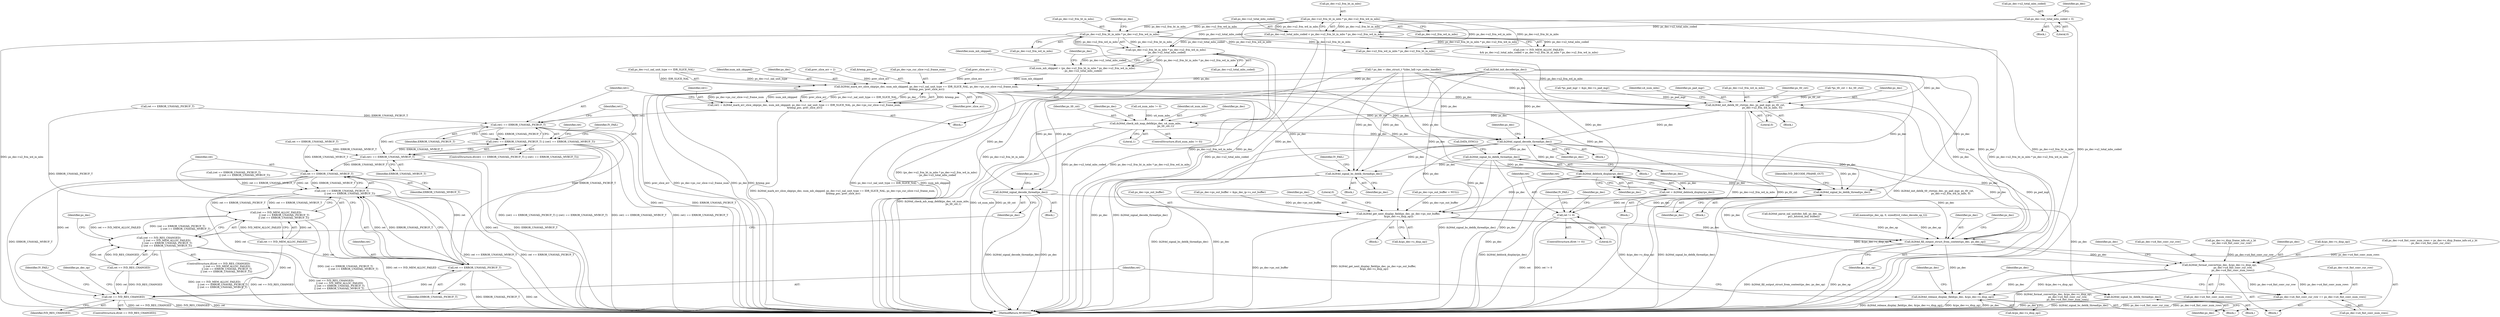 digraph "0_Android_7554755536019e439433c515eeb44e701fb3bfb2@pointer" {
"1001484" [label="(Call,(ps_dec->u2_frm_ht_in_mbs * ps_dec->u2_frm_wd_in_mbs)\n - ps_dec->u2_total_mbs_coded)"];
"1001485" [label="(Call,ps_dec->u2_frm_ht_in_mbs * ps_dec->u2_frm_wd_in_mbs)"];
"1001470" [label="(Call,ps_dec->u2_frm_ht_in_mbs * ps_dec->u2_frm_wd_in_mbs)"];
"1001466" [label="(Call,ps_dec->u2_total_mbs_coded < ps_dec->u2_frm_ht_in_mbs * ps_dec->u2_frm_wd_in_mbs)"];
"1000908" [label="(Call,ps_dec->u2_total_mbs_coded = 0)"];
"1001482" [label="(Call,num_mb_skipped = (ps_dec->u2_frm_ht_in_mbs * ps_dec->u2_frm_wd_in_mbs)\n - ps_dec->u2_total_mbs_coded)"];
"1001514" [label="(Call,ih264d_mark_err_slice_skip(ps_dec, num_mb_skipped, ps_dec->u1_nal_unit_type == IDR_SLICE_NAL, ps_dec->ps_cur_slice->u2_frame_num,\n &temp_poc, prev_slice_err))"];
"1001512" [label="(Call,ret1 = ih264d_mark_err_slice_skip(ps_dec, num_mb_skipped, ps_dec->u1_nal_unit_type == IDR_SLICE_NAL, ps_dec->ps_cur_slice->u2_frame_num,\n &temp_poc, prev_slice_err))"];
"1001532" [label="(Call,ret1 == ERROR_UNAVAIL_PICBUF_T)"];
"1001531" [label="(Call,(ret1 == ERROR_UNAVAIL_PICBUF_T) || (ret1 == ERROR_UNAVAIL_MVBUF_T))"];
"1001535" [label="(Call,ret1 == ERROR_UNAVAIL_MVBUF_T)"];
"1001554" [label="(Call,ret == ERROR_UNAVAIL_MVBUF_T)"];
"1001550" [label="(Call,(ret == ERROR_UNAVAIL_PICBUF_T)\n                    || (ret == ERROR_UNAVAIL_MVBUF_T))"];
"1001546" [label="(Call,(ret == IVD_MEM_ALLOC_FAILED)\n                     || (ret == ERROR_UNAVAIL_PICBUF_T)\n                    || (ret == ERROR_UNAVAIL_MVBUF_T))"];
"1001542" [label="(Call,(ret == IVD_RES_CHANGED)\n                     || (ret == IVD_MEM_ALLOC_FAILED)\n                     || (ret == ERROR_UNAVAIL_PICBUF_T)\n                    || (ret == ERROR_UNAVAIL_MVBUF_T))"];
"1001570" [label="(Call,ret == IVD_RES_CHANGED)"];
"1001551" [label="(Call,ret == ERROR_UNAVAIL_PICBUF_T)"];
"1001558" [label="(Call,ih264d_signal_decode_thread(ps_dec))"];
"1001567" [label="(Call,ih264d_signal_bs_deblk_thread(ps_dec))"];
"1001647" [label="(Call,ih264d_init_deblk_tfr_ctxt(ps_dec, ps_pad_mgr, ps_tfr_cxt,\n                                           ps_dec->u2_frm_wd_in_mbs, 0))"];
"1001671" [label="(Call,ih264d_check_mb_map_deblk(ps_dec, u4_num_mbs,\n                                                   ps_tfr_cxt,1))"];
"1001681" [label="(Call,ih264d_signal_decode_thread(ps_dec))"];
"1001690" [label="(Call,ih264d_signal_bs_deblk_thread(ps_dec))"];
"1001789" [label="(Call,ih264d_signal_bs_deblk_thread(ps_dec))"];
"1001845" [label="(Call,ih264d_deblock_display(ps_dec))"];
"1001843" [label="(Call,ret = ih264d_deblock_display(ps_dec))"];
"1001848" [label="(Call,ret != 0)"];
"1001967" [label="(Call,ih264d_signal_bs_deblk_thread(ps_dec))"];
"1001981" [label="(Call,ih264d_get_next_display_field(ps_dec, ps_dec->ps_out_buffer,\n &(ps_dec->s_disp_op)))"];
"1002009" [label="(Call,ih264d_fill_output_struct_from_context(ps_dec, ps_dec_op))"];
"1002040" [label="(Call,ih264d_format_convert(ps_dec, &(ps_dec->s_disp_op),\n                                  ps_dec->u4_fmt_conv_cur_row,\n                                  ps_dec->u4_fmt_conv_num_rows))"];
"1002052" [label="(Call,ps_dec->u4_fmt_conv_cur_row += ps_dec->u4_fmt_conv_num_rows)"];
"1002059" [label="(Call,ih264d_release_display_field(ps_dec, &(ps_dec->s_disp_op)))"];
"1001671" [label="(Call,ih264d_check_mb_map_deblk(ps_dec, u4_num_mbs,\n                                                   ps_tfr_cxt,1))"];
"1001686" [label="(Identifier,ps_dec)"];
"1001849" [label="(Identifier,ret)"];
"1001489" [label="(Call,ps_dec->u2_frm_wd_in_mbs)"];
"1001530" [label="(ControlStructure,if((ret1 == ERROR_UNAVAIL_PICBUF_T) || (ret1 == ERROR_UNAVAIL_MVBUF_T)))"];
"1001470" [label="(Call,ps_dec->u2_frm_ht_in_mbs * ps_dec->u2_frm_wd_in_mbs)"];
"1001689" [label="(Block,)"];
"1001552" [label="(Identifier,ret)"];
"1001585" [label="(Block,)"];
"1001969" [label="(Block,)"];
"1002052" [label="(Call,ps_dec->u4_fmt_conv_cur_row += ps_dec->u4_fmt_conv_num_rows)"];
"1000324" [label="(Call,ps_dec->ps_out_buffer = &ps_dec_ip->s_out_buffer)"];
"1001982" [label="(Identifier,ps_dec)"];
"1000912" [label="(Literal,0)"];
"1002026" [label="(Block,)"];
"1001576" [label="(Identifier,ps_dec_op)"];
"1001286" [label="(Call,ih264d_parse_nal_unit(dec_hdl, ps_dec_op,\n                              pu1_bitstrm_buf, buflen))"];
"1001320" [label="(Call,(ret == ERROR_UNAVAIL_PICBUF_T)\n                            || (ret == ERROR_UNAVAIL_MVBUF_T))"];
"1001544" [label="(Identifier,ret)"];
"1001857" [label="(Identifier,ps_dec)"];
"1001973" [label="(Identifier,IVD_DECODE_FRAME_OUT)"];
"1001967" [label="(Call,ih264d_signal_bs_deblk_thread(ps_dec))"];
"1001992" [label="(Literal,0)"];
"1001968" [label="(Identifier,ps_dec)"];
"1002046" [label="(Call,ps_dec->u4_fmt_conv_cur_row)"];
"1002031" [label="(Call,ps_dec->s_disp_frame_info.u4_y_ht\n - ps_dec->u4_fmt_conv_cur_row)"];
"1001558" [label="(Call,ih264d_signal_decode_thread(ps_dec))"];
"1001542" [label="(Call,(ret == IVD_RES_CHANGED)\n                     || (ret == IVD_MEM_ALLOC_FAILED)\n                     || (ret == ERROR_UNAVAIL_PICBUF_T)\n                    || (ret == ERROR_UNAVAIL_MVBUF_T))"];
"1001492" [label="(Call,ps_dec->u2_total_mbs_coded)"];
"1002060" [label="(Identifier,ps_dec)"];
"1001546" [label="(Call,(ret == IVD_MEM_ALLOC_FAILED)\n                     || (ret == ERROR_UNAVAIL_PICBUF_T)\n                    || (ret == ERROR_UNAVAIL_MVBUF_T))"];
"1001563" [label="(Identifier,ps_dec)"];
"1001678" [label="(Identifier,ps_dec)"];
"1001618" [label="(Call,*ps_tfr_cxt = &s_tfr_ctxt)"];
"1001540" [label="(Identifier,IV_FAIL)"];
"1001647" [label="(Call,ih264d_init_deblk_tfr_ctxt(ps_dec, ps_pad_mgr, ps_tfr_cxt,\n                                           ps_dec->u2_frm_wd_in_mbs, 0))"];
"1001648" [label="(Identifier,ps_dec)"];
"1001623" [label="(Call,*ps_pad_mgr = &ps_dec->s_pad_mgr)"];
"1001790" [label="(Identifier,ps_dec)"];
"1002056" [label="(Call,ps_dec->u4_fmt_conv_num_rows)"];
"1001483" [label="(Identifier,num_mb_skipped)"];
"1001570" [label="(Call,ret == IVD_RES_CHANGED)"];
"1001667" [label="(ControlStructure,if(u4_num_mbs != 0))"];
"1001675" [label="(Literal,1)"];
"1001515" [label="(Identifier,ps_dec)"];
"1001846" [label="(Identifier,ps_dec)"];
"1001556" [label="(Identifier,ERROR_UNAVAIL_MVBUF_T)"];
"1001568" [label="(Identifier,ps_dec)"];
"1001550" [label="(Call,(ret == ERROR_UNAVAIL_PICBUF_T)\n                    || (ret == ERROR_UNAVAIL_MVBUF_T))"];
"1001656" [label="(Identifier,u4_num_mbs)"];
"1001541" [label="(ControlStructure,if((ret == IVD_RES_CHANGED)\n                     || (ret == IVD_MEM_ALLOC_FAILED)\n                     || (ret == ERROR_UNAVAIL_PICBUF_T)\n                    || (ret == ERROR_UNAVAIL_MVBUF_T)))"];
"1002069" [label="(Identifier,ps_dec)"];
"1001321" [label="(Call,ret == ERROR_UNAVAIL_PICBUF_T)"];
"1001567" [label="(Call,ih264d_signal_bs_deblk_thread(ps_dec))"];
"1001690" [label="(Call,ih264d_signal_bs_deblk_thread(ps_dec))"];
"1001845" [label="(Call,ih264d_deblock_display(ps_dec))"];
"1001485" [label="(Call,ps_dec->u2_frm_ht_in_mbs * ps_dec->u2_frm_wd_in_mbs)"];
"1001980" [label="(Block,)"];
"1001537" [label="(Identifier,ERROR_UNAVAIL_MVBUF_T)"];
"1002040" [label="(Call,ih264d_format_convert(ps_dec, &(ps_dec->s_disp_op),\n                                  ps_dec->u4_fmt_conv_cur_row,\n                                  ps_dec->u4_fmt_conv_num_rows))"];
"1001788" [label="(Block,)"];
"1001583" [label="(Identifier,ps_dec)"];
"1000311" [label="(Call,ps_dec->ps_out_buffer = NULL)"];
"1001474" [label="(Call,ps_dec->u2_frm_wd_in_mbs)"];
"1001649" [label="(Identifier,ps_pad_mgr)"];
"1001513" [label="(Identifier,ret1)"];
"1001674" [label="(Identifier,ps_tfr_cxt)"];
"1001512" [label="(Call,ret1 = ih264d_mark_err_slice_skip(ps_dec, num_mb_skipped, ps_dec->u1_nal_unit_type == IDR_SLICE_NAL, ps_dec->ps_cur_slice->u2_frame_num,\n &temp_poc, prev_slice_err))"];
"1001654" [label="(Literal,0)"];
"1001509" [label="(Call,prev_slice_err = 2)"];
"1001651" [label="(Call,ps_dec->u2_frm_wd_in_mbs)"];
"1002041" [label="(Identifier,ps_dec)"];
"1001466" [label="(Call,ps_dec->u2_total_mbs_coded < ps_dec->u2_frm_ht_in_mbs * ps_dec->u2_frm_wd_in_mbs)"];
"1001535" [label="(Call,ret1 == ERROR_UNAVAIL_MVBUF_T)"];
"1001527" [label="(Call,&temp_poc)"];
"1001533" [label="(Identifier,ret1)"];
"1001682" [label="(Identifier,ps_dec)"];
"1001522" [label="(Call,ps_dec->ps_cur_slice->u2_frame_num)"];
"1001850" [label="(Literal,0)"];
"1001505" [label="(Call,prev_slice_err = 1)"];
"1002049" [label="(Call,ps_dec->u4_fmt_conv_num_rows)"];
"1001681" [label="(Call,ih264d_signal_decode_thread(ps_dec))"];
"1000151" [label="(Block,)"];
"1001847" [label="(ControlStructure,if(ret != 0))"];
"1001498" [label="(Identifier,ps_dec)"];
"1001557" [label="(Block,)"];
"1001691" [label="(Identifier,ps_dec)"];
"1001477" [label="(Block,)"];
"1000909" [label="(Call,ps_dec->u2_total_mbs_coded)"];
"1001650" [label="(Identifier,ps_tfr_cxt)"];
"1002042" [label="(Call,&(ps_dec->s_disp_op))"];
"1001547" [label="(Call,ret == IVD_MEM_ALLOC_FAILED)"];
"1001486" [label="(Call,ps_dec->u2_frm_ht_in_mbs)"];
"1002053" [label="(Call,ps_dec->u4_fmt_conv_cur_row)"];
"1002027" [label="(Call,ps_dec->u4_fmt_conv_num_rows = ps_dec->s_disp_frame_info.u4_y_ht\n - ps_dec->u4_fmt_conv_cur_row)"];
"1001848" [label="(Call,ret != 0)"];
"1002011" [label="(Identifier,ps_dec_op)"];
"1000227" [label="(Call,memset(ps_dec_op, 0, sizeof(ivd_video_decode_op_t)))"];
"1001569" [label="(ControlStructure,if(ret == IVD_RES_CHANGED))"];
"1001983" [label="(Call,ps_dec->ps_out_buffer)"];
"1001672" [label="(Identifier,ps_dec)"];
"1002129" [label="(MethodReturn,WORD32)"];
"1001467" [label="(Call,ps_dec->u2_total_mbs_coded)"];
"1001981" [label="(Call,ih264d_get_next_display_field(ps_dec, ps_dec->ps_out_buffer,\n &(ps_dec->s_disp_op)))"];
"1001532" [label="(Call,ret1 == ERROR_UNAVAIL_PICBUF_T)"];
"1001559" [label="(Identifier,ps_dec)"];
"1001324" [label="(Call,ret == ERROR_UNAVAIL_MVBUF_T)"];
"1001536" [label="(Identifier,ret1)"];
"1002010" [label="(Identifier,ps_dec)"];
"1001482" [label="(Call,num_mb_skipped = (ps_dec->u2_frm_ht_in_mbs * ps_dec->u2_frm_wd_in_mbs)\n - ps_dec->u2_total_mbs_coded)"];
"1001534" [label="(Identifier,ERROR_UNAVAIL_PICBUF_T)"];
"1001517" [label="(Call,ps_dec->u1_nal_unit_type == IDR_SLICE_NAL)"];
"1001566" [label="(Block,)"];
"1001789" [label="(Call,ih264d_signal_bs_deblk_thread(ps_dec))"];
"1000908" [label="(Call,ps_dec->u2_total_mbs_coded = 0)"];
"1001613" [label="(Block,)"];
"1001986" [label="(Call,&(ps_dec->s_disp_op))"];
"1002061" [label="(Call,&(ps_dec->s_disp_op))"];
"1001843" [label="(Call,ret = ih264d_deblock_display(ps_dec))"];
"1002015" [label="(Identifier,ps_dec)"];
"1001692" [label="(Call,DATA_SYNC())"];
"1001668" [label="(Call,u4_num_mbs != 0)"];
"1001580" [label="(Identifier,IV_FAIL)"];
"1002054" [label="(Identifier,ps_dec)"];
"1001842" [label="(Block,)"];
"1001673" [label="(Identifier,u4_num_mbs)"];
"1001792" [label="(Identifier,IV_FAIL)"];
"1002059" [label="(Call,ih264d_release_display_field(ps_dec, &(ps_dec->s_disp_op)))"];
"1001853" [label="(Identifier,IV_FAIL)"];
"1001514" [label="(Call,ih264d_mark_err_slice_skip(ps_dec, num_mb_skipped, ps_dec->u1_nal_unit_type == IDR_SLICE_NAL, ps_dec->ps_cur_slice->u2_frame_num,\n &temp_poc, prev_slice_err))"];
"1001529" [label="(Identifier,prev_slice_err)"];
"1001844" [label="(Identifier,ret)"];
"1001554" [label="(Call,ret == ERROR_UNAVAIL_MVBUF_T)"];
"1001632" [label="(Call,ps_dec->u2_frm_wd_in_mbs * ps_dec->u2_frm_ht_in_mbs)"];
"1001551" [label="(Call,ret == ERROR_UNAVAIL_PICBUF_T)"];
"1000153" [label="(Call,* ps_dec = (dec_struct_t *)(dec_hdl->pv_codec_handle))"];
"1001543" [label="(Call,ret == IVD_RES_CHANGED)"];
"1001555" [label="(Identifier,ret)"];
"1001516" [label="(Identifier,num_mb_skipped)"];
"1001571" [label="(Identifier,ret)"];
"1001471" [label="(Call,ps_dec->u2_frm_ht_in_mbs)"];
"1001462" [label="(Call,(ret != IVD_MEM_ALLOC_FAILED)\n && ps_dec->u2_total_mbs_coded < ps_dec->u2_frm_ht_in_mbs * ps_dec->u2_frm_wd_in_mbs)"];
"1001493" [label="(Identifier,ps_dec)"];
"1000915" [label="(Identifier,ps_dec)"];
"1000896" [label="(Call,ih264d_init_decoder(ps_dec))"];
"1001484" [label="(Call,(ps_dec->u2_frm_ht_in_mbs * ps_dec->u2_frm_wd_in_mbs)\n - ps_dec->u2_total_mbs_coded)"];
"1001553" [label="(Identifier,ERROR_UNAVAIL_PICBUF_T)"];
"1002009" [label="(Call,ih264d_fill_output_struct_from_context(ps_dec, ps_dec_op))"];
"1001966" [label="(Block,)"];
"1001531" [label="(Call,(ret1 == ERROR_UNAVAIL_PICBUF_T) || (ret1 == ERROR_UNAVAIL_MVBUF_T))"];
"1001572" [label="(Identifier,IVD_RES_CHANGED)"];
"1001484" -> "1001482"  [label="AST: "];
"1001484" -> "1001492"  [label="CFG: "];
"1001485" -> "1001484"  [label="AST: "];
"1001492" -> "1001484"  [label="AST: "];
"1001482" -> "1001484"  [label="CFG: "];
"1001484" -> "1002129"  [label="DDG: ps_dec->u2_total_mbs_coded"];
"1001484" -> "1002129"  [label="DDG: ps_dec->u2_frm_ht_in_mbs * ps_dec->u2_frm_wd_in_mbs"];
"1001484" -> "1001482"  [label="DDG: ps_dec->u2_frm_ht_in_mbs * ps_dec->u2_frm_wd_in_mbs"];
"1001484" -> "1001482"  [label="DDG: ps_dec->u2_total_mbs_coded"];
"1001485" -> "1001484"  [label="DDG: ps_dec->u2_frm_ht_in_mbs"];
"1001485" -> "1001484"  [label="DDG: ps_dec->u2_frm_wd_in_mbs"];
"1001466" -> "1001484"  [label="DDG: ps_dec->u2_total_mbs_coded"];
"1000908" -> "1001484"  [label="DDG: ps_dec->u2_total_mbs_coded"];
"1001485" -> "1001489"  [label="CFG: "];
"1001486" -> "1001485"  [label="AST: "];
"1001489" -> "1001485"  [label="AST: "];
"1001493" -> "1001485"  [label="CFG: "];
"1001485" -> "1002129"  [label="DDG: ps_dec->u2_frm_ht_in_mbs"];
"1001485" -> "1002129"  [label="DDG: ps_dec->u2_frm_wd_in_mbs"];
"1001470" -> "1001485"  [label="DDG: ps_dec->u2_frm_ht_in_mbs"];
"1001470" -> "1001485"  [label="DDG: ps_dec->u2_frm_wd_in_mbs"];
"1001485" -> "1001632"  [label="DDG: ps_dec->u2_frm_wd_in_mbs"];
"1001485" -> "1001632"  [label="DDG: ps_dec->u2_frm_ht_in_mbs"];
"1001470" -> "1001466"  [label="AST: "];
"1001470" -> "1001474"  [label="CFG: "];
"1001471" -> "1001470"  [label="AST: "];
"1001474" -> "1001470"  [label="AST: "];
"1001466" -> "1001470"  [label="CFG: "];
"1001470" -> "1002129"  [label="DDG: ps_dec->u2_frm_wd_in_mbs"];
"1001470" -> "1002129"  [label="DDG: ps_dec->u2_frm_ht_in_mbs"];
"1001470" -> "1001466"  [label="DDG: ps_dec->u2_frm_ht_in_mbs"];
"1001470" -> "1001466"  [label="DDG: ps_dec->u2_frm_wd_in_mbs"];
"1001470" -> "1001632"  [label="DDG: ps_dec->u2_frm_wd_in_mbs"];
"1001470" -> "1001632"  [label="DDG: ps_dec->u2_frm_ht_in_mbs"];
"1001466" -> "1001462"  [label="AST: "];
"1001467" -> "1001466"  [label="AST: "];
"1001462" -> "1001466"  [label="CFG: "];
"1001466" -> "1002129"  [label="DDG: ps_dec->u2_total_mbs_coded"];
"1001466" -> "1002129"  [label="DDG: ps_dec->u2_frm_ht_in_mbs * ps_dec->u2_frm_wd_in_mbs"];
"1001466" -> "1001462"  [label="DDG: ps_dec->u2_total_mbs_coded"];
"1001466" -> "1001462"  [label="DDG: ps_dec->u2_frm_ht_in_mbs * ps_dec->u2_frm_wd_in_mbs"];
"1000908" -> "1001466"  [label="DDG: ps_dec->u2_total_mbs_coded"];
"1000908" -> "1000151"  [label="AST: "];
"1000908" -> "1000912"  [label="CFG: "];
"1000909" -> "1000908"  [label="AST: "];
"1000912" -> "1000908"  [label="AST: "];
"1000915" -> "1000908"  [label="CFG: "];
"1000908" -> "1002129"  [label="DDG: ps_dec->u2_total_mbs_coded"];
"1001482" -> "1001477"  [label="AST: "];
"1001483" -> "1001482"  [label="AST: "];
"1001498" -> "1001482"  [label="CFG: "];
"1001482" -> "1002129"  [label="DDG: (ps_dec->u2_frm_ht_in_mbs * ps_dec->u2_frm_wd_in_mbs)\n - ps_dec->u2_total_mbs_coded"];
"1001482" -> "1001514"  [label="DDG: num_mb_skipped"];
"1001514" -> "1001512"  [label="AST: "];
"1001514" -> "1001529"  [label="CFG: "];
"1001515" -> "1001514"  [label="AST: "];
"1001516" -> "1001514"  [label="AST: "];
"1001517" -> "1001514"  [label="AST: "];
"1001522" -> "1001514"  [label="AST: "];
"1001527" -> "1001514"  [label="AST: "];
"1001529" -> "1001514"  [label="AST: "];
"1001512" -> "1001514"  [label="CFG: "];
"1001514" -> "1002129"  [label="DDG: ps_dec->u1_nal_unit_type == IDR_SLICE_NAL"];
"1001514" -> "1002129"  [label="DDG: num_mb_skipped"];
"1001514" -> "1002129"  [label="DDG: prev_slice_err"];
"1001514" -> "1002129"  [label="DDG: ps_dec->ps_cur_slice->u2_frame_num"];
"1001514" -> "1002129"  [label="DDG: ps_dec"];
"1001514" -> "1002129"  [label="DDG: &temp_poc"];
"1001514" -> "1001512"  [label="DDG: &temp_poc"];
"1001514" -> "1001512"  [label="DDG: ps_dec->ps_cur_slice->u2_frame_num"];
"1001514" -> "1001512"  [label="DDG: num_mb_skipped"];
"1001514" -> "1001512"  [label="DDG: prev_slice_err"];
"1001514" -> "1001512"  [label="DDG: ps_dec->u1_nal_unit_type == IDR_SLICE_NAL"];
"1001514" -> "1001512"  [label="DDG: ps_dec"];
"1000896" -> "1001514"  [label="DDG: ps_dec"];
"1000153" -> "1001514"  [label="DDG: ps_dec"];
"1001517" -> "1001514"  [label="DDG: ps_dec->u1_nal_unit_type"];
"1001517" -> "1001514"  [label="DDG: IDR_SLICE_NAL"];
"1001505" -> "1001514"  [label="DDG: prev_slice_err"];
"1001509" -> "1001514"  [label="DDG: prev_slice_err"];
"1001514" -> "1001558"  [label="DDG: ps_dec"];
"1001514" -> "1001647"  [label="DDG: ps_dec"];
"1001514" -> "1001681"  [label="DDG: ps_dec"];
"1001514" -> "1001789"  [label="DDG: ps_dec"];
"1001514" -> "1001845"  [label="DDG: ps_dec"];
"1001514" -> "1001967"  [label="DDG: ps_dec"];
"1001514" -> "1001981"  [label="DDG: ps_dec"];
"1001514" -> "1002009"  [label="DDG: ps_dec"];
"1001512" -> "1001477"  [label="AST: "];
"1001513" -> "1001512"  [label="AST: "];
"1001533" -> "1001512"  [label="CFG: "];
"1001512" -> "1002129"  [label="DDG: ih264d_mark_err_slice_skip(ps_dec, num_mb_skipped, ps_dec->u1_nal_unit_type == IDR_SLICE_NAL, ps_dec->ps_cur_slice->u2_frame_num,\n &temp_poc, prev_slice_err)"];
"1001512" -> "1001532"  [label="DDG: ret1"];
"1001532" -> "1001531"  [label="AST: "];
"1001532" -> "1001534"  [label="CFG: "];
"1001533" -> "1001532"  [label="AST: "];
"1001534" -> "1001532"  [label="AST: "];
"1001536" -> "1001532"  [label="CFG: "];
"1001531" -> "1001532"  [label="CFG: "];
"1001532" -> "1002129"  [label="DDG: ERROR_UNAVAIL_PICBUF_T"];
"1001532" -> "1002129"  [label="DDG: ret1"];
"1001532" -> "1001531"  [label="DDG: ret1"];
"1001532" -> "1001531"  [label="DDG: ERROR_UNAVAIL_PICBUF_T"];
"1001321" -> "1001532"  [label="DDG: ERROR_UNAVAIL_PICBUF_T"];
"1001532" -> "1001535"  [label="DDG: ret1"];
"1001532" -> "1001551"  [label="DDG: ERROR_UNAVAIL_PICBUF_T"];
"1001531" -> "1001530"  [label="AST: "];
"1001531" -> "1001535"  [label="CFG: "];
"1001535" -> "1001531"  [label="AST: "];
"1001540" -> "1001531"  [label="CFG: "];
"1001544" -> "1001531"  [label="CFG: "];
"1001531" -> "1002129"  [label="DDG: (ret1 == ERROR_UNAVAIL_PICBUF_T) || (ret1 == ERROR_UNAVAIL_MVBUF_T)"];
"1001531" -> "1002129"  [label="DDG: ret1 == ERROR_UNAVAIL_MVBUF_T"];
"1001531" -> "1002129"  [label="DDG: ret1 == ERROR_UNAVAIL_PICBUF_T"];
"1001535" -> "1001531"  [label="DDG: ret1"];
"1001535" -> "1001531"  [label="DDG: ERROR_UNAVAIL_MVBUF_T"];
"1001535" -> "1001537"  [label="CFG: "];
"1001536" -> "1001535"  [label="AST: "];
"1001537" -> "1001535"  [label="AST: "];
"1001535" -> "1002129"  [label="DDG: ERROR_UNAVAIL_MVBUF_T"];
"1001535" -> "1002129"  [label="DDG: ret1"];
"1001324" -> "1001535"  [label="DDG: ERROR_UNAVAIL_MVBUF_T"];
"1001535" -> "1001554"  [label="DDG: ERROR_UNAVAIL_MVBUF_T"];
"1001554" -> "1001550"  [label="AST: "];
"1001554" -> "1001556"  [label="CFG: "];
"1001555" -> "1001554"  [label="AST: "];
"1001556" -> "1001554"  [label="AST: "];
"1001550" -> "1001554"  [label="CFG: "];
"1001554" -> "1002129"  [label="DDG: ERROR_UNAVAIL_MVBUF_T"];
"1001554" -> "1002129"  [label="DDG: ret"];
"1001554" -> "1001550"  [label="DDG: ret"];
"1001554" -> "1001550"  [label="DDG: ERROR_UNAVAIL_MVBUF_T"];
"1001551" -> "1001554"  [label="DDG: ret"];
"1001324" -> "1001554"  [label="DDG: ERROR_UNAVAIL_MVBUF_T"];
"1001554" -> "1001570"  [label="DDG: ret"];
"1001550" -> "1001546"  [label="AST: "];
"1001550" -> "1001551"  [label="CFG: "];
"1001551" -> "1001550"  [label="AST: "];
"1001546" -> "1001550"  [label="CFG: "];
"1001550" -> "1002129"  [label="DDG: ret == ERROR_UNAVAIL_PICBUF_T"];
"1001550" -> "1002129"  [label="DDG: ret == ERROR_UNAVAIL_MVBUF_T"];
"1001550" -> "1001546"  [label="DDG: ret == ERROR_UNAVAIL_PICBUF_T"];
"1001550" -> "1001546"  [label="DDG: ret == ERROR_UNAVAIL_MVBUF_T"];
"1001551" -> "1001550"  [label="DDG: ret"];
"1001551" -> "1001550"  [label="DDG: ERROR_UNAVAIL_PICBUF_T"];
"1001320" -> "1001550"  [label="DDG: ret == ERROR_UNAVAIL_MVBUF_T"];
"1001546" -> "1001542"  [label="AST: "];
"1001546" -> "1001547"  [label="CFG: "];
"1001547" -> "1001546"  [label="AST: "];
"1001542" -> "1001546"  [label="CFG: "];
"1001546" -> "1002129"  [label="DDG: ret == IVD_MEM_ALLOC_FAILED"];
"1001546" -> "1002129"  [label="DDG: (ret == ERROR_UNAVAIL_PICBUF_T)\n                    || (ret == ERROR_UNAVAIL_MVBUF_T)"];
"1001546" -> "1001542"  [label="DDG: ret == IVD_MEM_ALLOC_FAILED"];
"1001546" -> "1001542"  [label="DDG: (ret == ERROR_UNAVAIL_PICBUF_T)\n                    || (ret == ERROR_UNAVAIL_MVBUF_T)"];
"1001547" -> "1001546"  [label="DDG: ret"];
"1001547" -> "1001546"  [label="DDG: IVD_MEM_ALLOC_FAILED"];
"1001542" -> "1001541"  [label="AST: "];
"1001542" -> "1001543"  [label="CFG: "];
"1001543" -> "1001542"  [label="AST: "];
"1001559" -> "1001542"  [label="CFG: "];
"1001583" -> "1001542"  [label="CFG: "];
"1001542" -> "1002129"  [label="DDG: ret == IVD_RES_CHANGED"];
"1001542" -> "1002129"  [label="DDG: (ret == IVD_RES_CHANGED)\n                     || (ret == IVD_MEM_ALLOC_FAILED)\n                     || (ret == ERROR_UNAVAIL_PICBUF_T)\n                    || (ret == ERROR_UNAVAIL_MVBUF_T)"];
"1001542" -> "1002129"  [label="DDG: (ret == IVD_MEM_ALLOC_FAILED)\n                     || (ret == ERROR_UNAVAIL_PICBUF_T)\n                    || (ret == ERROR_UNAVAIL_MVBUF_T)"];
"1001543" -> "1001542"  [label="DDG: ret"];
"1001543" -> "1001542"  [label="DDG: IVD_RES_CHANGED"];
"1001570" -> "1001569"  [label="AST: "];
"1001570" -> "1001572"  [label="CFG: "];
"1001571" -> "1001570"  [label="AST: "];
"1001572" -> "1001570"  [label="AST: "];
"1001576" -> "1001570"  [label="CFG: "];
"1001580" -> "1001570"  [label="CFG: "];
"1001570" -> "1002129"  [label="DDG: IVD_RES_CHANGED"];
"1001570" -> "1002129"  [label="DDG: ret"];
"1001570" -> "1002129"  [label="DDG: ret == IVD_RES_CHANGED"];
"1001543" -> "1001570"  [label="DDG: ret"];
"1001543" -> "1001570"  [label="DDG: IVD_RES_CHANGED"];
"1001547" -> "1001570"  [label="DDG: ret"];
"1001551" -> "1001570"  [label="DDG: ret"];
"1001551" -> "1001553"  [label="CFG: "];
"1001552" -> "1001551"  [label="AST: "];
"1001553" -> "1001551"  [label="AST: "];
"1001555" -> "1001551"  [label="CFG: "];
"1001551" -> "1002129"  [label="DDG: ERROR_UNAVAIL_PICBUF_T"];
"1001551" -> "1002129"  [label="DDG: ret"];
"1001547" -> "1001551"  [label="DDG: ret"];
"1001321" -> "1001551"  [label="DDG: ERROR_UNAVAIL_PICBUF_T"];
"1001558" -> "1001557"  [label="AST: "];
"1001558" -> "1001559"  [label="CFG: "];
"1001559" -> "1001558"  [label="AST: "];
"1001563" -> "1001558"  [label="CFG: "];
"1001558" -> "1002129"  [label="DDG: ih264d_signal_decode_thread(ps_dec)"];
"1001558" -> "1002129"  [label="DDG: ps_dec"];
"1000896" -> "1001558"  [label="DDG: ps_dec"];
"1000153" -> "1001558"  [label="DDG: ps_dec"];
"1001558" -> "1001567"  [label="DDG: ps_dec"];
"1001567" -> "1001566"  [label="AST: "];
"1001567" -> "1001568"  [label="CFG: "];
"1001568" -> "1001567"  [label="AST: "];
"1001571" -> "1001567"  [label="CFG: "];
"1001567" -> "1002129"  [label="DDG: ih264d_signal_bs_deblk_thread(ps_dec)"];
"1001567" -> "1002129"  [label="DDG: ps_dec"];
"1001647" -> "1001613"  [label="AST: "];
"1001647" -> "1001654"  [label="CFG: "];
"1001648" -> "1001647"  [label="AST: "];
"1001649" -> "1001647"  [label="AST: "];
"1001650" -> "1001647"  [label="AST: "];
"1001651" -> "1001647"  [label="AST: "];
"1001654" -> "1001647"  [label="AST: "];
"1001656" -> "1001647"  [label="CFG: "];
"1001647" -> "1002129"  [label="DDG: ps_pad_mgr"];
"1001647" -> "1002129"  [label="DDG: ps_dec->u2_frm_wd_in_mbs"];
"1001647" -> "1002129"  [label="DDG: ps_tfr_cxt"];
"1001647" -> "1002129"  [label="DDG: ih264d_init_deblk_tfr_ctxt(ps_dec, ps_pad_mgr, ps_tfr_cxt,\n                                           ps_dec->u2_frm_wd_in_mbs, 0)"];
"1000896" -> "1001647"  [label="DDG: ps_dec"];
"1000153" -> "1001647"  [label="DDG: ps_dec"];
"1001623" -> "1001647"  [label="DDG: ps_pad_mgr"];
"1001618" -> "1001647"  [label="DDG: ps_tfr_cxt"];
"1001632" -> "1001647"  [label="DDG: ps_dec->u2_frm_wd_in_mbs"];
"1001647" -> "1001671"  [label="DDG: ps_dec"];
"1001647" -> "1001671"  [label="DDG: ps_tfr_cxt"];
"1001647" -> "1001681"  [label="DDG: ps_dec"];
"1001671" -> "1001667"  [label="AST: "];
"1001671" -> "1001675"  [label="CFG: "];
"1001672" -> "1001671"  [label="AST: "];
"1001673" -> "1001671"  [label="AST: "];
"1001674" -> "1001671"  [label="AST: "];
"1001675" -> "1001671"  [label="AST: "];
"1001678" -> "1001671"  [label="CFG: "];
"1001671" -> "1002129"  [label="DDG: u4_num_mbs"];
"1001671" -> "1002129"  [label="DDG: ps_tfr_cxt"];
"1001671" -> "1002129"  [label="DDG: ih264d_check_mb_map_deblk(ps_dec, u4_num_mbs,\n                                                   ps_tfr_cxt,1)"];
"1001668" -> "1001671"  [label="DDG: u4_num_mbs"];
"1001671" -> "1001681"  [label="DDG: ps_dec"];
"1001681" -> "1001585"  [label="AST: "];
"1001681" -> "1001682"  [label="CFG: "];
"1001682" -> "1001681"  [label="AST: "];
"1001686" -> "1001681"  [label="CFG: "];
"1001681" -> "1002129"  [label="DDG: ps_dec"];
"1001681" -> "1002129"  [label="DDG: ih264d_signal_decode_thread(ps_dec)"];
"1000896" -> "1001681"  [label="DDG: ps_dec"];
"1000153" -> "1001681"  [label="DDG: ps_dec"];
"1001681" -> "1001690"  [label="DDG: ps_dec"];
"1001681" -> "1001789"  [label="DDG: ps_dec"];
"1001681" -> "1001845"  [label="DDG: ps_dec"];
"1001681" -> "1001967"  [label="DDG: ps_dec"];
"1001681" -> "1001981"  [label="DDG: ps_dec"];
"1001681" -> "1002009"  [label="DDG: ps_dec"];
"1001690" -> "1001689"  [label="AST: "];
"1001690" -> "1001691"  [label="CFG: "];
"1001691" -> "1001690"  [label="AST: "];
"1001692" -> "1001690"  [label="CFG: "];
"1001690" -> "1002129"  [label="DDG: ps_dec"];
"1001690" -> "1002129"  [label="DDG: ih264d_signal_bs_deblk_thread(ps_dec)"];
"1001690" -> "1001789"  [label="DDG: ps_dec"];
"1001690" -> "1001845"  [label="DDG: ps_dec"];
"1001690" -> "1001967"  [label="DDG: ps_dec"];
"1001690" -> "1001981"  [label="DDG: ps_dec"];
"1001690" -> "1002009"  [label="DDG: ps_dec"];
"1001789" -> "1001788"  [label="AST: "];
"1001789" -> "1001790"  [label="CFG: "];
"1001790" -> "1001789"  [label="AST: "];
"1001792" -> "1001789"  [label="CFG: "];
"1001789" -> "1002129"  [label="DDG: ps_dec"];
"1001789" -> "1002129"  [label="DDG: ih264d_signal_bs_deblk_thread(ps_dec)"];
"1000896" -> "1001789"  [label="DDG: ps_dec"];
"1000153" -> "1001789"  [label="DDG: ps_dec"];
"1001845" -> "1001843"  [label="AST: "];
"1001845" -> "1001846"  [label="CFG: "];
"1001846" -> "1001845"  [label="AST: "];
"1001843" -> "1001845"  [label="CFG: "];
"1001845" -> "1002129"  [label="DDG: ps_dec"];
"1001845" -> "1001843"  [label="DDG: ps_dec"];
"1000896" -> "1001845"  [label="DDG: ps_dec"];
"1000153" -> "1001845"  [label="DDG: ps_dec"];
"1001845" -> "1001967"  [label="DDG: ps_dec"];
"1001845" -> "1001981"  [label="DDG: ps_dec"];
"1001845" -> "1002009"  [label="DDG: ps_dec"];
"1001843" -> "1001842"  [label="AST: "];
"1001844" -> "1001843"  [label="AST: "];
"1001849" -> "1001843"  [label="CFG: "];
"1001843" -> "1002129"  [label="DDG: ih264d_deblock_display(ps_dec)"];
"1001843" -> "1001848"  [label="DDG: ret"];
"1001848" -> "1001847"  [label="AST: "];
"1001848" -> "1001850"  [label="CFG: "];
"1001849" -> "1001848"  [label="AST: "];
"1001850" -> "1001848"  [label="AST: "];
"1001853" -> "1001848"  [label="CFG: "];
"1001857" -> "1001848"  [label="CFG: "];
"1001848" -> "1002129"  [label="DDG: ret != 0"];
"1001848" -> "1002129"  [label="DDG: ret"];
"1001967" -> "1001966"  [label="AST: "];
"1001967" -> "1001968"  [label="CFG: "];
"1001968" -> "1001967"  [label="AST: "];
"1001973" -> "1001967"  [label="CFG: "];
"1001967" -> "1002129"  [label="DDG: ih264d_signal_bs_deblk_thread(ps_dec)"];
"1000896" -> "1001967"  [label="DDG: ps_dec"];
"1000153" -> "1001967"  [label="DDG: ps_dec"];
"1001967" -> "1001981"  [label="DDG: ps_dec"];
"1001967" -> "1002009"  [label="DDG: ps_dec"];
"1001981" -> "1001980"  [label="AST: "];
"1001981" -> "1001986"  [label="CFG: "];
"1001982" -> "1001981"  [label="AST: "];
"1001983" -> "1001981"  [label="AST: "];
"1001986" -> "1001981"  [label="AST: "];
"1001992" -> "1001981"  [label="CFG: "];
"1001981" -> "1002129"  [label="DDG: ps_dec->ps_out_buffer"];
"1001981" -> "1002129"  [label="DDG: ih264d_get_next_display_field(ps_dec, ps_dec->ps_out_buffer,\n &(ps_dec->s_disp_op))"];
"1000896" -> "1001981"  [label="DDG: ps_dec"];
"1000153" -> "1001981"  [label="DDG: ps_dec"];
"1000311" -> "1001981"  [label="DDG: ps_dec->ps_out_buffer"];
"1000324" -> "1001981"  [label="DDG: ps_dec->ps_out_buffer"];
"1001981" -> "1002009"  [label="DDG: ps_dec"];
"1001981" -> "1002040"  [label="DDG: &(ps_dec->s_disp_op)"];
"1001981" -> "1002059"  [label="DDG: &(ps_dec->s_disp_op)"];
"1002009" -> "1001969"  [label="AST: "];
"1002009" -> "1002011"  [label="CFG: "];
"1002010" -> "1002009"  [label="AST: "];
"1002011" -> "1002009"  [label="AST: "];
"1002015" -> "1002009"  [label="CFG: "];
"1002009" -> "1002129"  [label="DDG: ih264d_fill_output_struct_from_context(ps_dec, ps_dec_op)"];
"1002009" -> "1002129"  [label="DDG: ps_dec_op"];
"1000896" -> "1002009"  [label="DDG: ps_dec"];
"1000153" -> "1002009"  [label="DDG: ps_dec"];
"1001286" -> "1002009"  [label="DDG: ps_dec_op"];
"1000227" -> "1002009"  [label="DDG: ps_dec_op"];
"1002009" -> "1002040"  [label="DDG: ps_dec"];
"1002009" -> "1002059"  [label="DDG: ps_dec"];
"1002040" -> "1002026"  [label="AST: "];
"1002040" -> "1002049"  [label="CFG: "];
"1002041" -> "1002040"  [label="AST: "];
"1002042" -> "1002040"  [label="AST: "];
"1002046" -> "1002040"  [label="AST: "];
"1002049" -> "1002040"  [label="AST: "];
"1002054" -> "1002040"  [label="CFG: "];
"1002040" -> "1002129"  [label="DDG: ih264d_format_convert(ps_dec, &(ps_dec->s_disp_op),\n                                  ps_dec->u4_fmt_conv_cur_row,\n                                  ps_dec->u4_fmt_conv_num_rows)"];
"1002031" -> "1002040"  [label="DDG: ps_dec->u4_fmt_conv_cur_row"];
"1002027" -> "1002040"  [label="DDG: ps_dec->u4_fmt_conv_num_rows"];
"1002040" -> "1002052"  [label="DDG: ps_dec->u4_fmt_conv_num_rows"];
"1002040" -> "1002052"  [label="DDG: ps_dec->u4_fmt_conv_cur_row"];
"1002040" -> "1002059"  [label="DDG: ps_dec"];
"1002040" -> "1002059"  [label="DDG: &(ps_dec->s_disp_op)"];
"1002052" -> "1002026"  [label="AST: "];
"1002052" -> "1002056"  [label="CFG: "];
"1002053" -> "1002052"  [label="AST: "];
"1002056" -> "1002052"  [label="AST: "];
"1002060" -> "1002052"  [label="CFG: "];
"1002052" -> "1002129"  [label="DDG: ps_dec->u4_fmt_conv_num_rows"];
"1002052" -> "1002129"  [label="DDG: ps_dec->u4_fmt_conv_cur_row"];
"1002059" -> "1001969"  [label="AST: "];
"1002059" -> "1002061"  [label="CFG: "];
"1002060" -> "1002059"  [label="AST: "];
"1002061" -> "1002059"  [label="AST: "];
"1002069" -> "1002059"  [label="CFG: "];
"1002059" -> "1002129"  [label="DDG: ps_dec"];
"1002059" -> "1002129"  [label="DDG: ih264d_release_display_field(ps_dec, &(ps_dec->s_disp_op))"];
"1002059" -> "1002129"  [label="DDG: &(ps_dec->s_disp_op)"];
}
